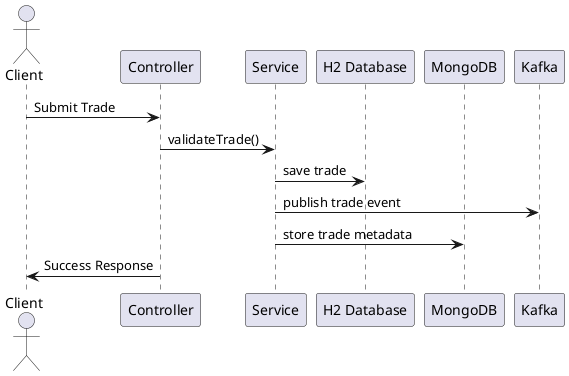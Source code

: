 @startuml
actor Client
participant Controller
participant Service
participant SQLDB as "H2 Database"
participant NoSQLDB as "MongoDB"
participant Kafka

Client -> Controller: Submit Trade
Controller -> Service: validateTrade()
Service -> SQLDB: save trade
Service -> Kafka: publish trade event
Service -> NoSQLDB: store trade metadata
Controller -> Client: Success Response
@enduml
